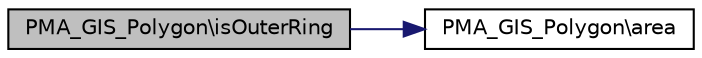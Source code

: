 digraph G
{
  edge [fontname="Helvetica",fontsize="10",labelfontname="Helvetica",labelfontsize="10"];
  node [fontname="Helvetica",fontsize="10",shape=record];
  rankdir="LR";
  Node1 [label="PMA_GIS_Polygon\\isOuterRing",height=0.2,width=0.4,color="black", fillcolor="grey75", style="filled" fontcolor="black"];
  Node1 -> Node2 [color="midnightblue",fontsize="10",style="solid",fontname="Helvetica"];
  Node2 [label="PMA_GIS_Polygon\\area",height=0.2,width=0.4,color="black", fillcolor="white", style="filled",URL="$classPMA__GIS__Polygon.html#a5249495e8721152956e2051e03f1486e",tooltip="Calculates the area of a closed simple polygon."];
}
